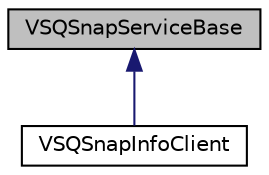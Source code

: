 digraph "VSQSnapServiceBase"
{
 // LATEX_PDF_SIZE
  edge [fontname="Helvetica",fontsize="10",labelfontname="Helvetica",labelfontsize="10"];
  node [fontname="Helvetica",fontsize="10",shape=record];
  Node1 [label="VSQSnapServiceBase",height=0.2,width=0.4,color="black", fillcolor="grey75", style="filled", fontcolor="black",tooltip="SNAP service base class."];
  Node1 -> Node2 [dir="back",color="midnightblue",fontsize="10",style="solid",fontname="Helvetica"];
  Node2 [label="VSQSnapInfoClient",height=0.2,width=0.4,color="black", fillcolor="white", style="filled",URL="$class_v_s_q_snap_info_client.html",tooltip="SNAP protocol's INFO Client implementation."];
}
